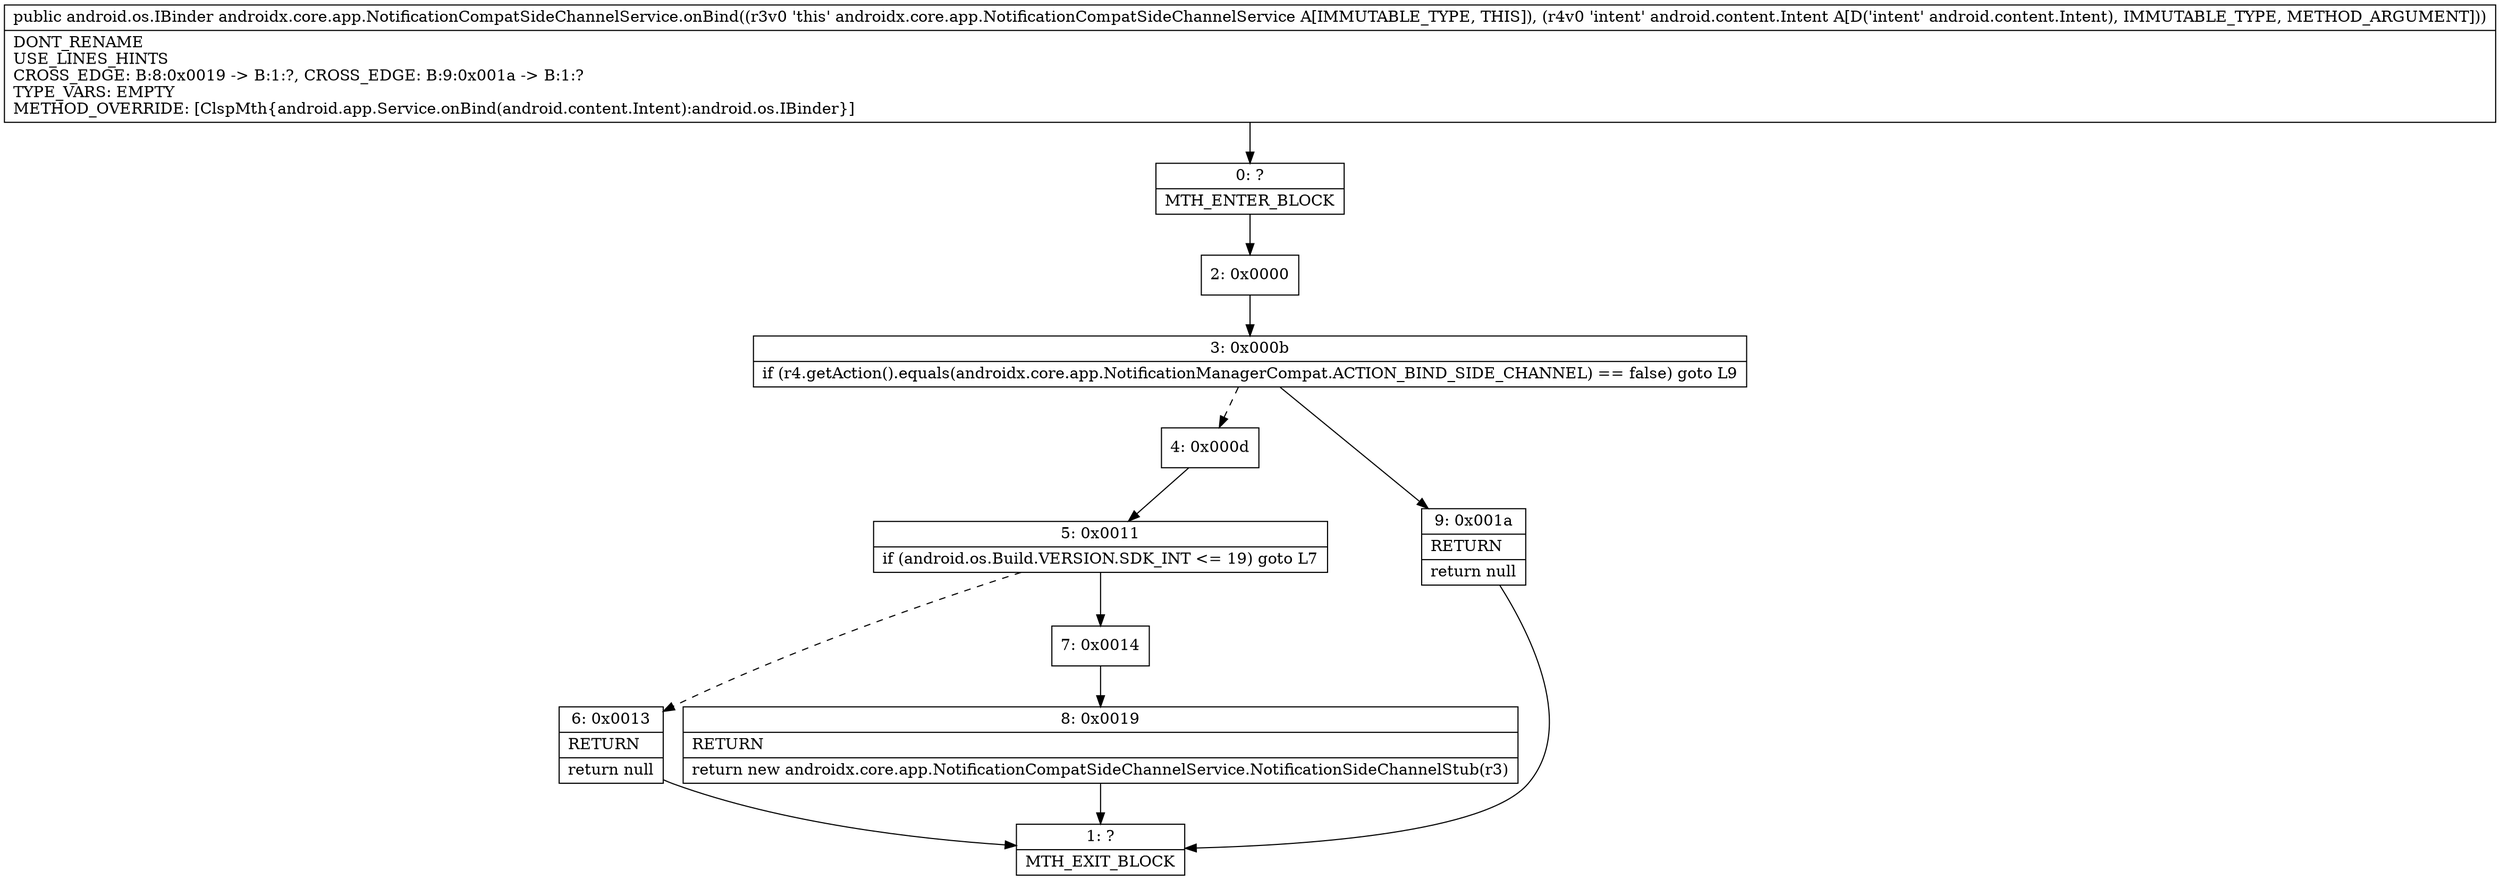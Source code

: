 digraph "CFG forandroidx.core.app.NotificationCompatSideChannelService.onBind(Landroid\/content\/Intent;)Landroid\/os\/IBinder;" {
Node_0 [shape=record,label="{0\:\ ?|MTH_ENTER_BLOCK\l}"];
Node_2 [shape=record,label="{2\:\ 0x0000}"];
Node_3 [shape=record,label="{3\:\ 0x000b|if (r4.getAction().equals(androidx.core.app.NotificationManagerCompat.ACTION_BIND_SIDE_CHANNEL) == false) goto L9\l}"];
Node_4 [shape=record,label="{4\:\ 0x000d}"];
Node_5 [shape=record,label="{5\:\ 0x0011|if (android.os.Build.VERSION.SDK_INT \<= 19) goto L7\l}"];
Node_6 [shape=record,label="{6\:\ 0x0013|RETURN\l|return null\l}"];
Node_1 [shape=record,label="{1\:\ ?|MTH_EXIT_BLOCK\l}"];
Node_7 [shape=record,label="{7\:\ 0x0014}"];
Node_8 [shape=record,label="{8\:\ 0x0019|RETURN\l|return new androidx.core.app.NotificationCompatSideChannelService.NotificationSideChannelStub(r3)\l}"];
Node_9 [shape=record,label="{9\:\ 0x001a|RETURN\l|return null\l}"];
MethodNode[shape=record,label="{public android.os.IBinder androidx.core.app.NotificationCompatSideChannelService.onBind((r3v0 'this' androidx.core.app.NotificationCompatSideChannelService A[IMMUTABLE_TYPE, THIS]), (r4v0 'intent' android.content.Intent A[D('intent' android.content.Intent), IMMUTABLE_TYPE, METHOD_ARGUMENT]))  | DONT_RENAME\lUSE_LINES_HINTS\lCROSS_EDGE: B:8:0x0019 \-\> B:1:?, CROSS_EDGE: B:9:0x001a \-\> B:1:?\lTYPE_VARS: EMPTY\lMETHOD_OVERRIDE: [ClspMth\{android.app.Service.onBind(android.content.Intent):android.os.IBinder\}]\l}"];
MethodNode -> Node_0;Node_0 -> Node_2;
Node_2 -> Node_3;
Node_3 -> Node_4[style=dashed];
Node_3 -> Node_9;
Node_4 -> Node_5;
Node_5 -> Node_6[style=dashed];
Node_5 -> Node_7;
Node_6 -> Node_1;
Node_7 -> Node_8;
Node_8 -> Node_1;
Node_9 -> Node_1;
}

